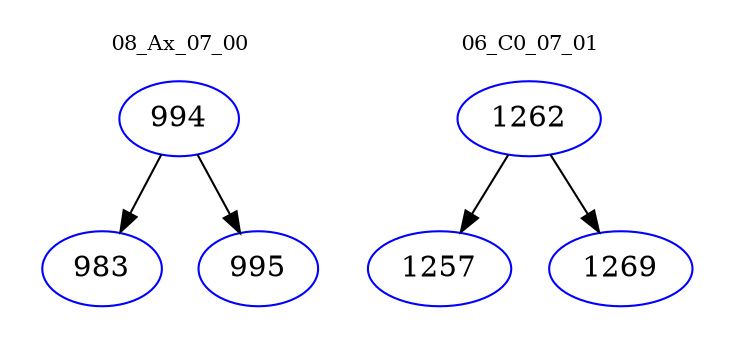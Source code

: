 digraph{
subgraph cluster_0 {
color = white
label = "08_Ax_07_00";
fontsize=10;
T0_994 [label="994", color="blue"]
T0_994 -> T0_983 [color="black"]
T0_983 [label="983", color="blue"]
T0_994 -> T0_995 [color="black"]
T0_995 [label="995", color="blue"]
}
subgraph cluster_1 {
color = white
label = "06_C0_07_01";
fontsize=10;
T1_1262 [label="1262", color="blue"]
T1_1262 -> T1_1257 [color="black"]
T1_1257 [label="1257", color="blue"]
T1_1262 -> T1_1269 [color="black"]
T1_1269 [label="1269", color="blue"]
}
}
